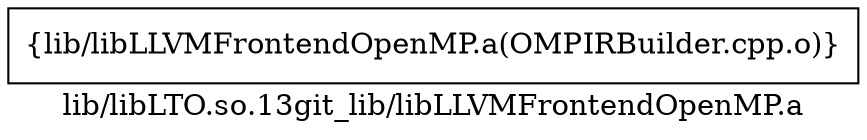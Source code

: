 digraph "lib/libLTO.so.13git_lib/libLLVMFrontendOpenMP.a" {
	label="lib/libLTO.so.13git_lib/libLLVMFrontendOpenMP.a";
	rankdir=LR;

	Node0x55cc82010408 [shape=record,shape=box,group=0,label="{lib/libLLVMFrontendOpenMP.a(OMPIRBuilder.cpp.o)}"];
}

